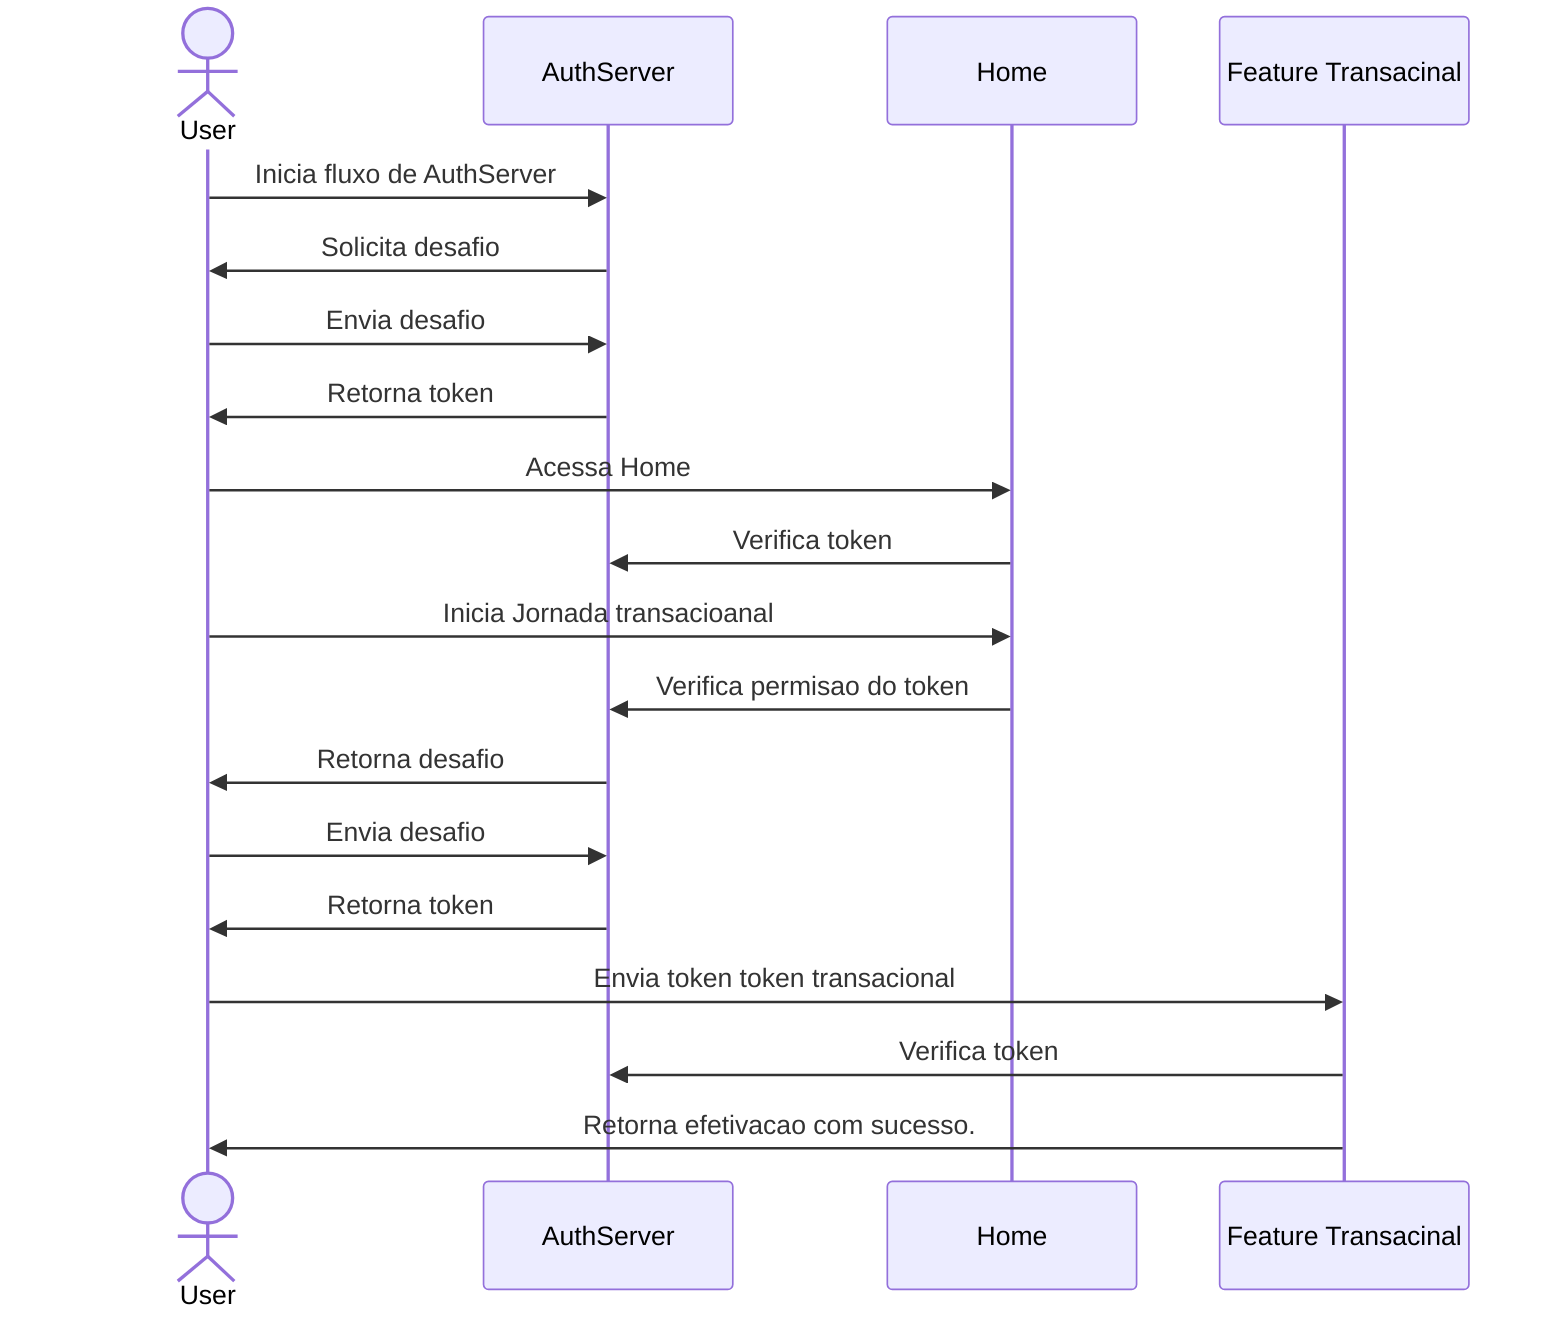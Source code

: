 sequenceDiagram
    actor User
    participant AuthServer as AuthServer
    participant Home as Home

    
    User ->> AuthServer: Inicia fluxo de AuthServer
    AuthServer ->> User: Solicita desafio
    User ->> AuthServer: Envia desafio
    AuthServer ->> User: Retorna token
    User ->> Home: Acessa Home
    Home ->> AuthServer: Verifica token
    User ->> Home: Inicia Jornada transacioanal
    Home ->> AuthServer: Verifica permisao do token
    AuthServer ->> User: Retorna desafio
    User ->> AuthServer: Envia desafio
    AuthServer ->> User: Retorna token
    User ->> Feature Transacinal: Envia token token transacional 
    Feature Transacinal ->> AuthServer: Verifica token
    Feature Transacinal ->> User: Retorna efetivacao com sucesso.